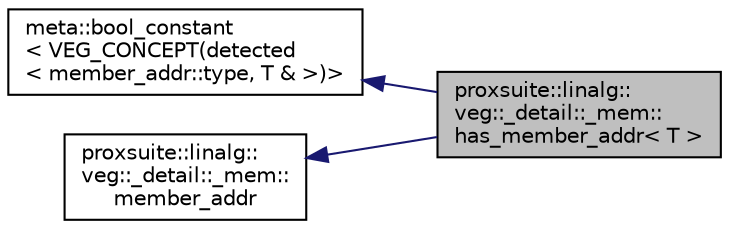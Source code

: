 digraph "proxsuite::linalg::veg::_detail::_mem::has_member_addr&lt; T &gt;"
{
 // LATEX_PDF_SIZE
  bgcolor="transparent";
  edge [fontname="Helvetica",fontsize="10",labelfontname="Helvetica",labelfontsize="10"];
  node [fontname="Helvetica",fontsize="10",shape=record];
  rankdir="LR";
  Node1 [label="proxsuite::linalg::\lveg::_detail::_mem::\lhas_member_addr\< T \>",height=0.2,width=0.4,color="black", fillcolor="grey75", style="filled", fontcolor="black",tooltip=" "];
  Node2 -> Node1 [dir="back",color="midnightblue",fontsize="10",style="solid",fontname="Helvetica"];
  Node2 [label="meta::bool_constant\l\< VEG_CONCEPT(detected\l\< member_addr::type, T & \>)\>",height=0.2,width=0.4,color="black",URL="$structproxsuite_1_1linalg_1_1veg_1_1meta_1_1constant.html",tooltip=" "];
  Node3 -> Node1 [dir="back",color="midnightblue",fontsize="10",style="solid",fontname="Helvetica"];
  Node3 [label="proxsuite::linalg::\lveg::_detail::_mem::\lmember_addr",height=0.2,width=0.4,color="black",URL="$structproxsuite_1_1linalg_1_1veg_1_1__detail_1_1__mem_1_1member__addr.html",tooltip=" "];
}
